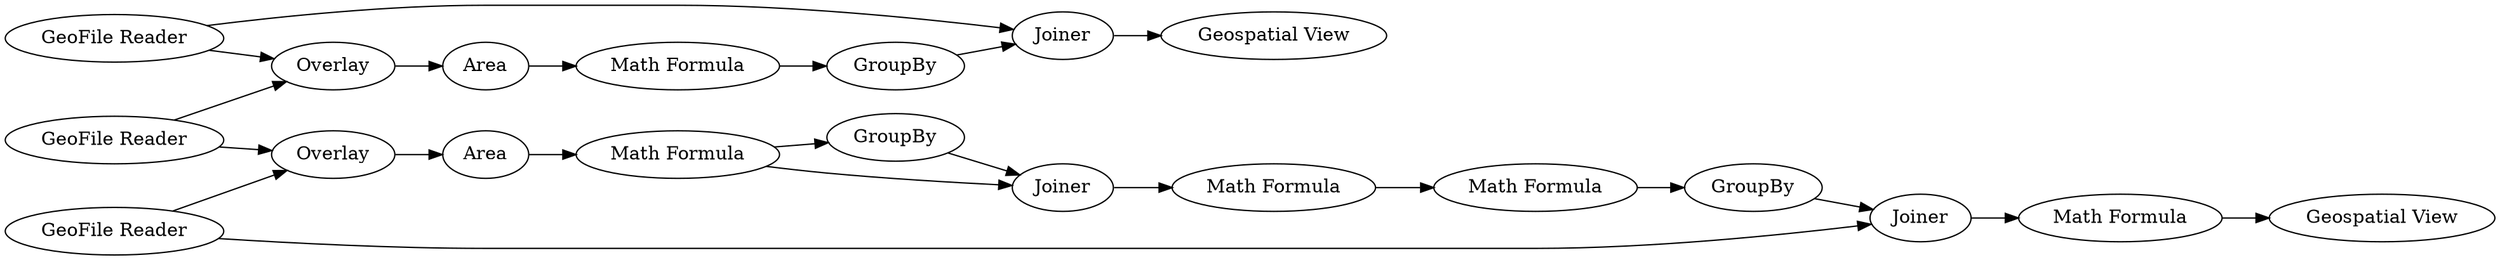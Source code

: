 digraph {
	1 [label="GeoFile Reader"]
	2 [label="GeoFile Reader"]
	3 [label=Overlay]
	4 [label=Area]
	5 [label="Math Formula"]
	6 [label=GroupBy]
	7 [label=Joiner]
	8 [label="Geospatial View"]
	9 [label="GeoFile Reader"]
	10 [label=Overlay]
	11 [label=Area]
	12 [label="Math Formula"]
	13 [label=GroupBy]
	14 [label=Joiner]
	15 [label="Math Formula"]
	16 [label="Math Formula"]
	17 [label=GroupBy]
	18 [label=Joiner]
	19 [label="Math Formula"]
	20 [label="Geospatial View"]
	1 -> 3
	1 -> 10
	2 -> 3
	2 -> 7
	3 -> 4
	4 -> 5
	5 -> 6
	6 -> 7
	7 -> 8
	9 -> 10
	9 -> 18
	10 -> 11
	11 -> 12
	12 -> 13
	12 -> 14
	13 -> 14
	14 -> 15
	15 -> 16
	16 -> 17
	17 -> 18
	18 -> 19
	19 -> 20
	rankdir=LR
}
